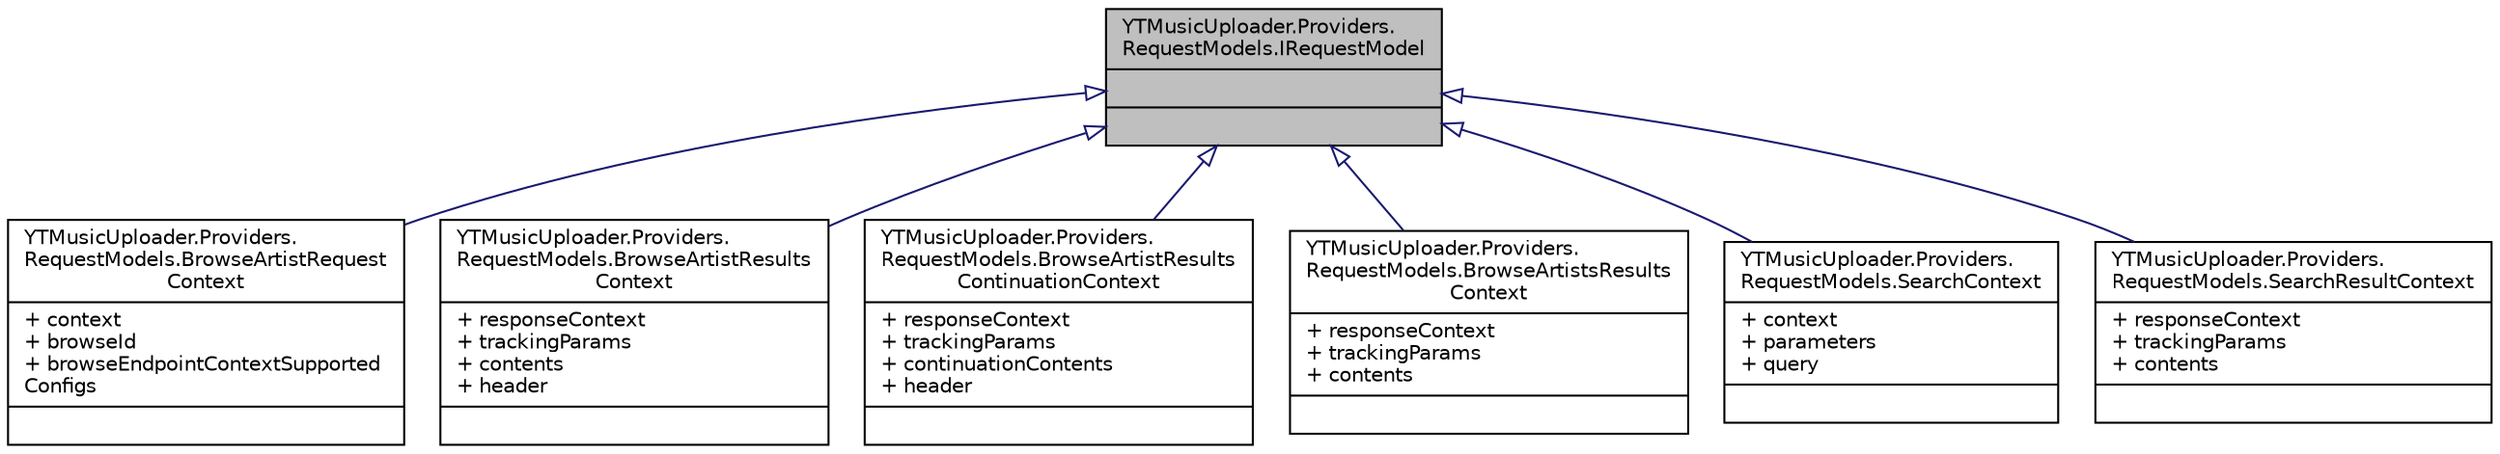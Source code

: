 digraph "YTMusicUploader.Providers.RequestModels.IRequestModel"
{
 // LATEX_PDF_SIZE
  edge [fontname="Helvetica",fontsize="10",labelfontname="Helvetica",labelfontsize="10"];
  node [fontname="Helvetica",fontsize="10",shape=record];
  Node1 [label="{YTMusicUploader.Providers.\lRequestModels.IRequestModel\n||}",height=0.2,width=0.4,color="black", fillcolor="grey75", style="filled", fontcolor="black",tooltip=" "];
  Node1 -> Node2 [dir="back",color="midnightblue",fontsize="10",style="solid",arrowtail="onormal",fontname="Helvetica"];
  Node2 [label="{YTMusicUploader.Providers.\lRequestModels.BrowseArtistRequest\lContext\n|+ context\l+ browseId\l+ browseEndpointContextSupported\lConfigs\l|}",height=0.2,width=0.4,color="black", fillcolor="white", style="filled",URL="$d5/d4a/class_y_t_music_uploader_1_1_providers_1_1_request_models_1_1_browse_artist_request_context.html",tooltip="Deserialised HttpWebRequest request body received for a YouTube Music search"];
  Node1 -> Node3 [dir="back",color="midnightblue",fontsize="10",style="solid",arrowtail="onormal",fontname="Helvetica"];
  Node3 [label="{YTMusicUploader.Providers.\lRequestModels.BrowseArtistResults\lContext\n|+ responseContext\l+ trackingParams\l+ contents\l+ header\l|}",height=0.2,width=0.4,color="black", fillcolor="white", style="filled",URL="$d8/d20/class_y_t_music_uploader_1_1_providers_1_1_request_models_1_1_browse_artist_results_context.html",tooltip="Deserialised HttpWebRequest response body received from YouTube Music after a search"];
  Node1 -> Node4 [dir="back",color="midnightblue",fontsize="10",style="solid",arrowtail="onormal",fontname="Helvetica"];
  Node4 [label="{YTMusicUploader.Providers.\lRequestModels.BrowseArtistResults\lContinuationContext\n|+ responseContext\l+ trackingParams\l+ continuationContents\l+ header\l|}",height=0.2,width=0.4,color="black", fillcolor="white", style="filled",URL="$de/d8e/class_y_t_music_uploader_1_1_providers_1_1_request_models_1_1_browse_artist_results_continuation_context.html",tooltip="Deserialised HttpWebRequest response body received from YouTube Music after a search"];
  Node1 -> Node5 [dir="back",color="midnightblue",fontsize="10",style="solid",arrowtail="onormal",fontname="Helvetica"];
  Node5 [label="{YTMusicUploader.Providers.\lRequestModels.BrowseArtistsResults\lContext\n|+ responseContext\l+ trackingParams\l+ contents\l|}",height=0.2,width=0.4,color="black", fillcolor="white", style="filled",URL="$d7/dd2/class_y_t_music_uploader_1_1_providers_1_1_request_models_1_1_browse_artists_results_context.html",tooltip="Deserialised HttpWebRequest response body received from YouTube Music after a search"];
  Node1 -> Node6 [dir="back",color="midnightblue",fontsize="10",style="solid",arrowtail="onormal",fontname="Helvetica"];
  Node6 [label="{YTMusicUploader.Providers.\lRequestModels.SearchContext\n|+ context\l+ parameters\l+ query\l|}",height=0.2,width=0.4,color="black", fillcolor="white", style="filled",URL="$db/d9e/class_y_t_music_uploader_1_1_providers_1_1_request_models_1_1_search_context.html",tooltip="Deserialised HttpWebRequest body to send to YouTube Music to perform a search of uploaded songs"];
  Node1 -> Node7 [dir="back",color="midnightblue",fontsize="10",style="solid",arrowtail="onormal",fontname="Helvetica"];
  Node7 [label="{YTMusicUploader.Providers.\lRequestModels.SearchResultContext\n|+ responseContext\l+ trackingParams\l+ contents\l|}",height=0.2,width=0.4,color="black", fillcolor="white", style="filled",URL="$dc/dc5/class_y_t_music_uploader_1_1_providers_1_1_request_models_1_1_search_result_context.html",tooltip="Deserialised HttpWebRequest response body received from YouTube Music after a search"];
}
